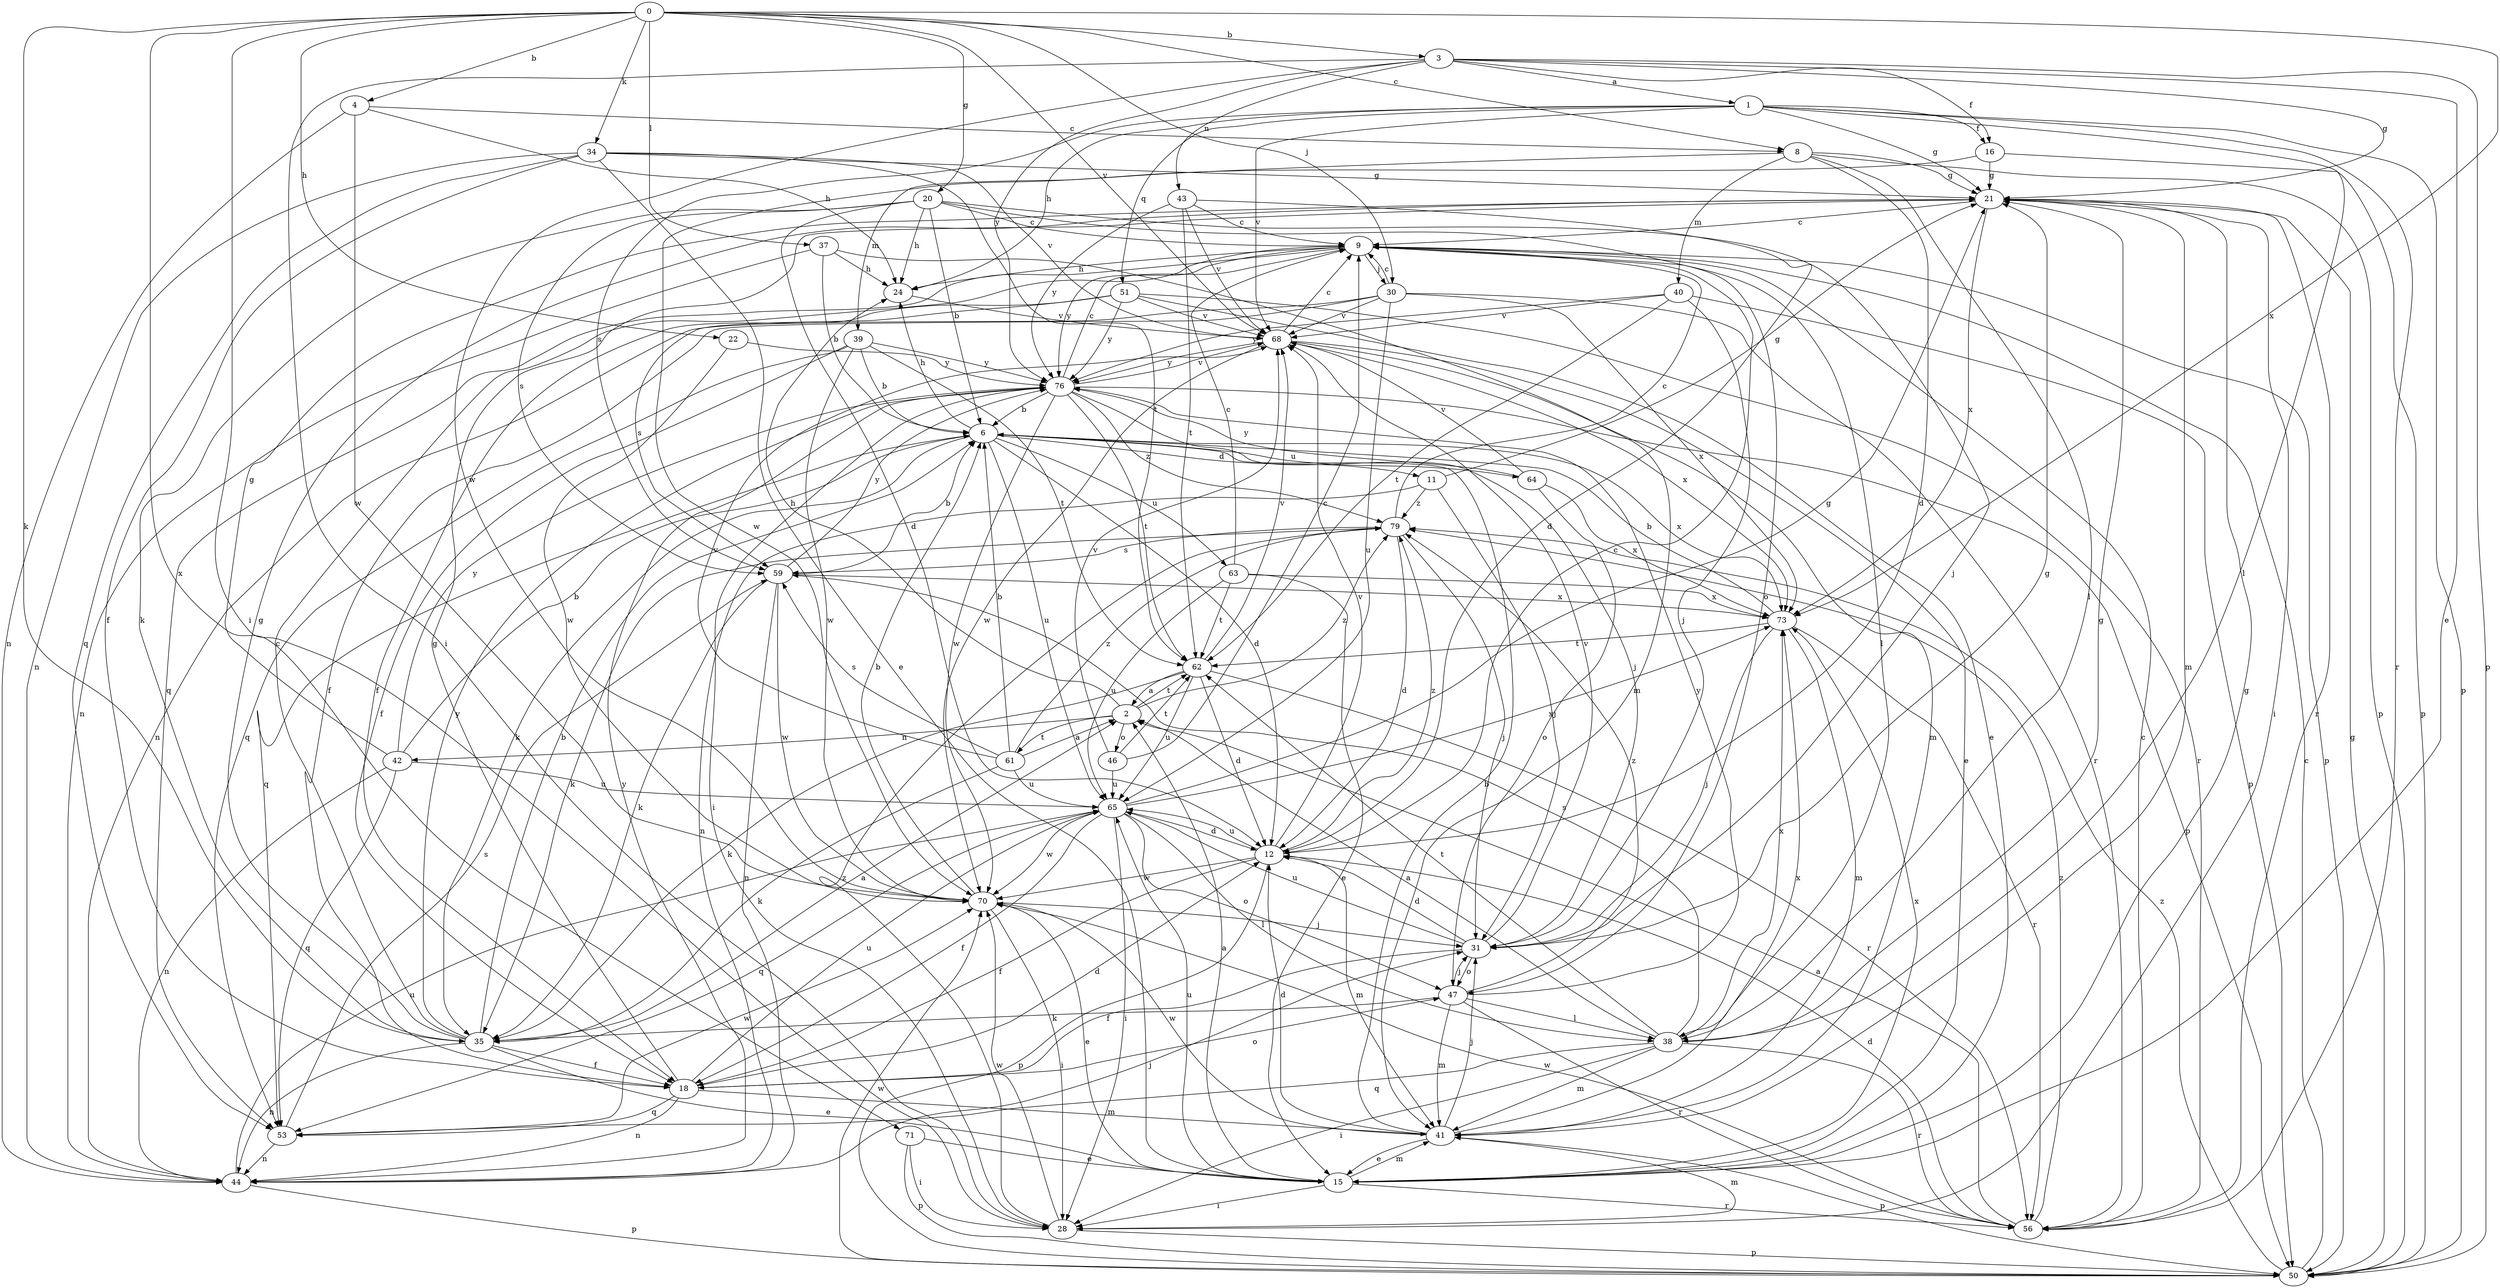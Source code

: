 strict digraph  {
0;
1;
2;
3;
4;
6;
8;
9;
11;
12;
15;
16;
18;
20;
21;
22;
24;
28;
30;
31;
34;
35;
37;
38;
39;
40;
41;
42;
43;
44;
46;
47;
50;
51;
53;
56;
59;
61;
62;
63;
64;
65;
68;
70;
71;
73;
76;
79;
0 -> 3  [label=b];
0 -> 4  [label=b];
0 -> 8  [label=c];
0 -> 20  [label=g];
0 -> 22  [label=h];
0 -> 28  [label=i];
0 -> 30  [label=j];
0 -> 34  [label=k];
0 -> 35  [label=k];
0 -> 37  [label=l];
0 -> 68  [label=v];
0 -> 71  [label=x];
0 -> 73  [label=x];
1 -> 16  [label=f];
1 -> 21  [label=g];
1 -> 24  [label=h];
1 -> 38  [label=l];
1 -> 50  [label=p];
1 -> 51  [label=q];
1 -> 56  [label=r];
1 -> 59  [label=s];
1 -> 68  [label=v];
2 -> 24  [label=h];
2 -> 42  [label=n];
2 -> 46  [label=o];
2 -> 61  [label=t];
2 -> 62  [label=t];
2 -> 79  [label=z];
3 -> 1  [label=a];
3 -> 15  [label=e];
3 -> 16  [label=f];
3 -> 21  [label=g];
3 -> 28  [label=i];
3 -> 43  [label=n];
3 -> 50  [label=p];
3 -> 70  [label=w];
3 -> 76  [label=y];
4 -> 8  [label=c];
4 -> 24  [label=h];
4 -> 44  [label=n];
4 -> 70  [label=w];
6 -> 11  [label=d];
6 -> 12  [label=d];
6 -> 24  [label=h];
6 -> 35  [label=k];
6 -> 53  [label=q];
6 -> 63  [label=u];
6 -> 64  [label=u];
6 -> 65  [label=u];
6 -> 73  [label=x];
8 -> 12  [label=d];
8 -> 21  [label=g];
8 -> 38  [label=l];
8 -> 39  [label=m];
8 -> 40  [label=m];
8 -> 50  [label=p];
9 -> 24  [label=h];
9 -> 30  [label=j];
9 -> 38  [label=l];
9 -> 50  [label=p];
9 -> 53  [label=q];
9 -> 76  [label=y];
11 -> 21  [label=g];
11 -> 31  [label=j];
11 -> 44  [label=n];
11 -> 79  [label=z];
12 -> 9  [label=c];
12 -> 18  [label=f];
12 -> 41  [label=m];
12 -> 50  [label=p];
12 -> 65  [label=u];
12 -> 68  [label=v];
12 -> 70  [label=w];
12 -> 79  [label=z];
15 -> 2  [label=a];
15 -> 21  [label=g];
15 -> 28  [label=i];
15 -> 41  [label=m];
15 -> 56  [label=r];
15 -> 65  [label=u];
15 -> 73  [label=x];
16 -> 21  [label=g];
16 -> 50  [label=p];
16 -> 70  [label=w];
18 -> 12  [label=d];
18 -> 21  [label=g];
18 -> 41  [label=m];
18 -> 44  [label=n];
18 -> 47  [label=o];
18 -> 53  [label=q];
18 -> 65  [label=u];
20 -> 6  [label=b];
20 -> 9  [label=c];
20 -> 12  [label=d];
20 -> 24  [label=h];
20 -> 31  [label=j];
20 -> 35  [label=k];
20 -> 47  [label=o];
20 -> 59  [label=s];
21 -> 9  [label=c];
21 -> 28  [label=i];
21 -> 41  [label=m];
21 -> 56  [label=r];
21 -> 73  [label=x];
22 -> 70  [label=w];
22 -> 76  [label=y];
24 -> 68  [label=v];
28 -> 41  [label=m];
28 -> 50  [label=p];
28 -> 70  [label=w];
28 -> 79  [label=z];
30 -> 9  [label=c];
30 -> 18  [label=f];
30 -> 44  [label=n];
30 -> 56  [label=r];
30 -> 65  [label=u];
30 -> 68  [label=v];
30 -> 73  [label=x];
31 -> 12  [label=d];
31 -> 18  [label=f];
31 -> 21  [label=g];
31 -> 47  [label=o];
31 -> 65  [label=u];
31 -> 68  [label=v];
34 -> 15  [label=e];
34 -> 18  [label=f];
34 -> 21  [label=g];
34 -> 44  [label=n];
34 -> 53  [label=q];
34 -> 62  [label=t];
34 -> 68  [label=v];
35 -> 2  [label=a];
35 -> 6  [label=b];
35 -> 9  [label=c];
35 -> 15  [label=e];
35 -> 18  [label=f];
35 -> 21  [label=g];
35 -> 44  [label=n];
35 -> 76  [label=y];
37 -> 6  [label=b];
37 -> 24  [label=h];
37 -> 41  [label=m];
37 -> 44  [label=n];
38 -> 2  [label=a];
38 -> 21  [label=g];
38 -> 28  [label=i];
38 -> 41  [label=m];
38 -> 53  [label=q];
38 -> 56  [label=r];
38 -> 59  [label=s];
38 -> 62  [label=t];
38 -> 73  [label=x];
39 -> 6  [label=b];
39 -> 18  [label=f];
39 -> 53  [label=q];
39 -> 62  [label=t];
39 -> 70  [label=w];
39 -> 76  [label=y];
40 -> 31  [label=j];
40 -> 50  [label=p];
40 -> 62  [label=t];
40 -> 68  [label=v];
40 -> 76  [label=y];
41 -> 6  [label=b];
41 -> 12  [label=d];
41 -> 15  [label=e];
41 -> 31  [label=j];
41 -> 50  [label=p];
41 -> 70  [label=w];
41 -> 73  [label=x];
42 -> 6  [label=b];
42 -> 21  [label=g];
42 -> 44  [label=n];
42 -> 53  [label=q];
42 -> 65  [label=u];
42 -> 76  [label=y];
43 -> 9  [label=c];
43 -> 12  [label=d];
43 -> 62  [label=t];
43 -> 68  [label=v];
43 -> 76  [label=y];
44 -> 31  [label=j];
44 -> 50  [label=p];
44 -> 65  [label=u];
44 -> 76  [label=y];
46 -> 9  [label=c];
46 -> 62  [label=t];
46 -> 65  [label=u];
46 -> 68  [label=v];
47 -> 31  [label=j];
47 -> 35  [label=k];
47 -> 38  [label=l];
47 -> 41  [label=m];
47 -> 56  [label=r];
47 -> 76  [label=y];
47 -> 79  [label=z];
50 -> 9  [label=c];
50 -> 21  [label=g];
50 -> 70  [label=w];
50 -> 79  [label=z];
51 -> 15  [label=e];
51 -> 18  [label=f];
51 -> 56  [label=r];
51 -> 59  [label=s];
51 -> 68  [label=v];
51 -> 76  [label=y];
53 -> 44  [label=n];
53 -> 59  [label=s];
53 -> 70  [label=w];
56 -> 2  [label=a];
56 -> 9  [label=c];
56 -> 12  [label=d];
56 -> 70  [label=w];
56 -> 79  [label=z];
59 -> 6  [label=b];
59 -> 35  [label=k];
59 -> 44  [label=n];
59 -> 70  [label=w];
59 -> 73  [label=x];
59 -> 76  [label=y];
61 -> 2  [label=a];
61 -> 6  [label=b];
61 -> 35  [label=k];
61 -> 59  [label=s];
61 -> 65  [label=u];
61 -> 68  [label=v];
61 -> 79  [label=z];
62 -> 2  [label=a];
62 -> 12  [label=d];
62 -> 35  [label=k];
62 -> 56  [label=r];
62 -> 65  [label=u];
62 -> 68  [label=v];
63 -> 9  [label=c];
63 -> 15  [label=e];
63 -> 62  [label=t];
63 -> 65  [label=u];
63 -> 73  [label=x];
64 -> 47  [label=o];
64 -> 68  [label=v];
64 -> 73  [label=x];
64 -> 76  [label=y];
65 -> 12  [label=d];
65 -> 18  [label=f];
65 -> 21  [label=g];
65 -> 28  [label=i];
65 -> 38  [label=l];
65 -> 47  [label=o];
65 -> 53  [label=q];
65 -> 70  [label=w];
65 -> 73  [label=x];
68 -> 9  [label=c];
68 -> 15  [label=e];
68 -> 41  [label=m];
68 -> 70  [label=w];
68 -> 73  [label=x];
68 -> 76  [label=y];
70 -> 6  [label=b];
70 -> 15  [label=e];
70 -> 28  [label=i];
70 -> 31  [label=j];
71 -> 15  [label=e];
71 -> 28  [label=i];
71 -> 50  [label=p];
73 -> 6  [label=b];
73 -> 31  [label=j];
73 -> 41  [label=m];
73 -> 56  [label=r];
73 -> 62  [label=t];
76 -> 6  [label=b];
76 -> 9  [label=c];
76 -> 28  [label=i];
76 -> 31  [label=j];
76 -> 50  [label=p];
76 -> 62  [label=t];
76 -> 68  [label=v];
76 -> 70  [label=w];
76 -> 79  [label=z];
79 -> 9  [label=c];
79 -> 12  [label=d];
79 -> 31  [label=j];
79 -> 35  [label=k];
79 -> 59  [label=s];
}
